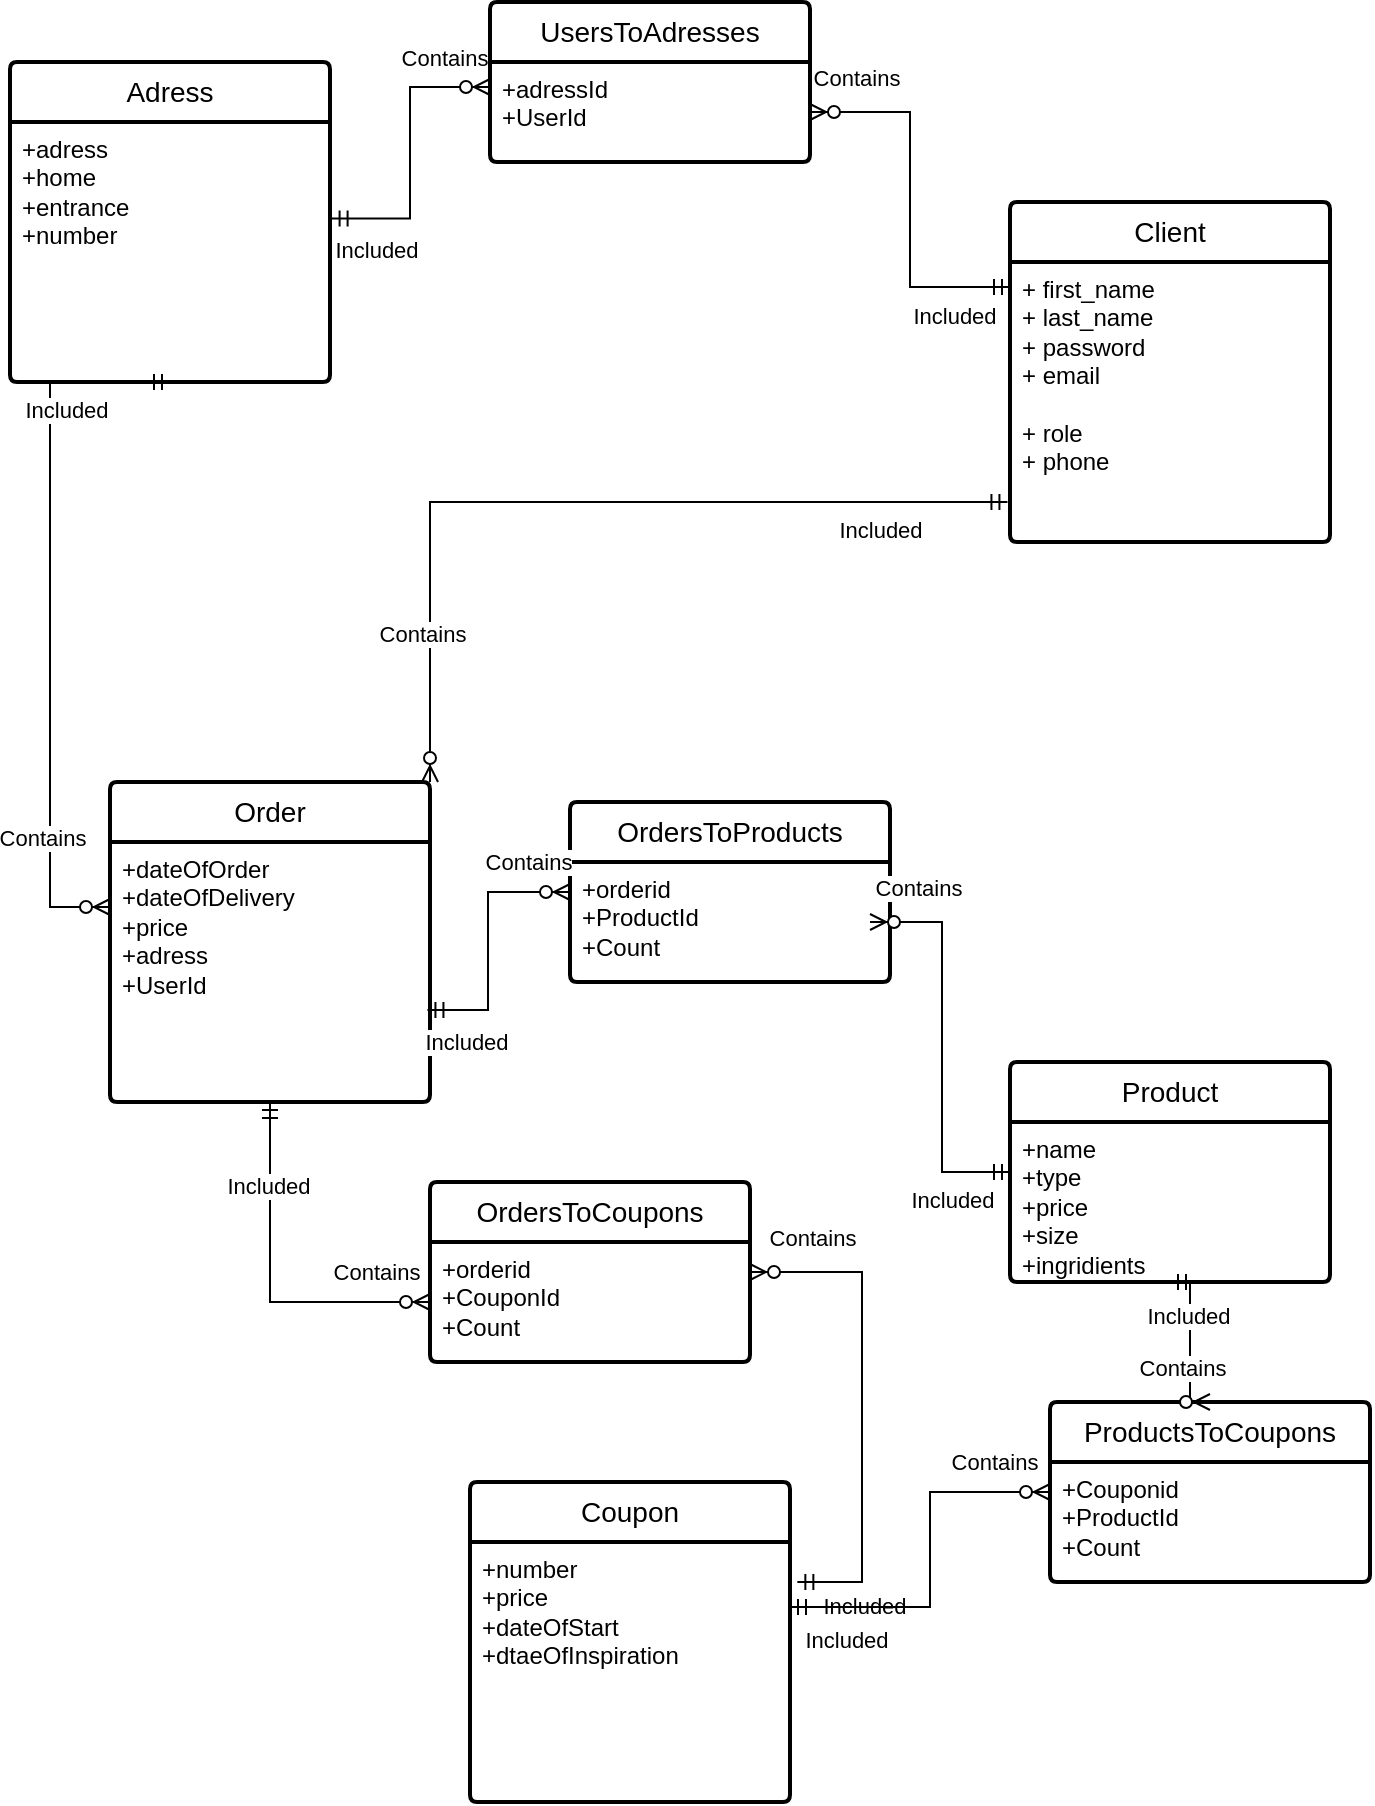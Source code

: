 <mxfile version="22.1.11" type="device">
  <diagram name="Страница — 1" id="j8NeaPQq4FaoW0YNu0MQ">
    <mxGraphModel dx="3069" dy="2391" grid="1" gridSize="10" guides="1" tooltips="1" connect="1" arrows="1" fold="1" page="1" pageScale="1" pageWidth="827" pageHeight="1169" math="0" shadow="0">
      <root>
        <mxCell id="0" />
        <mxCell id="1" parent="0" />
        <mxCell id="s82BNTiHbq3g5wNBVeE_-1" value="Client" style="swimlane;childLayout=stackLayout;horizontal=1;startSize=30;horizontalStack=0;rounded=1;fontSize=14;fontStyle=0;strokeWidth=2;resizeParent=0;resizeLast=1;shadow=0;dashed=0;align=center;arcSize=4;whiteSpace=wrap;html=1;" parent="1" vertex="1">
          <mxGeometry x="500" y="80" width="160" height="170" as="geometry" />
        </mxCell>
        <mxCell id="s82BNTiHbq3g5wNBVeE_-2" value="+ first_name&lt;br&gt;+ last_name&lt;br&gt;+ password&lt;br&gt;+ email&lt;br&gt;&lt;br&gt;+ role&lt;br&gt;+ phone" style="align=left;strokeColor=none;fillColor=none;spacingLeft=4;fontSize=12;verticalAlign=top;resizable=0;rotatable=0;part=1;html=1;" parent="s82BNTiHbq3g5wNBVeE_-1" vertex="1">
          <mxGeometry y="30" width="160" height="140" as="geometry" />
        </mxCell>
        <mxCell id="GTcmixg37_vYdclQBQrY-1" value="" style="fontSize=12;html=1;endArrow=ERzeroToMany;startArrow=ERmandOne;rounded=0;edgeStyle=elbowEdgeStyle;entryX=1;entryY=0;entryDx=0;entryDy=0;exitX=-0.008;exitY=0.857;exitDx=0;exitDy=0;exitPerimeter=0;" parent="1" source="s82BNTiHbq3g5wNBVeE_-2" target="GTcmixg37_vYdclQBQrY-4" edge="1">
          <mxGeometry width="100" height="100" relative="1" as="geometry">
            <mxPoint x="90" y="245" as="sourcePoint" />
            <mxPoint x="500" y="200" as="targetPoint" />
            <Array as="points">
              <mxPoint x="210" y="285" />
            </Array>
          </mxGeometry>
        </mxCell>
        <mxCell id="GTcmixg37_vYdclQBQrY-2" value="Contains" style="edgeLabel;html=1;align=center;verticalAlign=middle;resizable=0;points=[];" parent="GTcmixg37_vYdclQBQrY-1" vertex="1" connectable="0">
          <mxGeometry x="0.726" y="-1" relative="1" as="geometry">
            <mxPoint x="-3" y="-16" as="offset" />
          </mxGeometry>
        </mxCell>
        <mxCell id="GTcmixg37_vYdclQBQrY-3" value="Included" style="edgeLabel;html=1;align=center;verticalAlign=middle;resizable=0;points=[];" parent="GTcmixg37_vYdclQBQrY-1" vertex="1" connectable="0">
          <mxGeometry x="-0.704" y="-1" relative="1" as="geometry">
            <mxPoint y="15" as="offset" />
          </mxGeometry>
        </mxCell>
        <mxCell id="GTcmixg37_vYdclQBQrY-4" value="Order" style="swimlane;childLayout=stackLayout;horizontal=1;startSize=30;horizontalStack=0;rounded=1;fontSize=14;fontStyle=0;strokeWidth=2;resizeParent=0;resizeLast=1;shadow=0;dashed=0;align=center;arcSize=4;whiteSpace=wrap;html=1;" parent="1" vertex="1">
          <mxGeometry x="50" y="370" width="160" height="160" as="geometry" />
        </mxCell>
        <mxCell id="GTcmixg37_vYdclQBQrY-5" value="+dateOfOrder&lt;br&gt;+dateOfDelivery&lt;br&gt;+price&lt;br&gt;+adress&lt;br&gt;+UserId" style="align=left;strokeColor=none;fillColor=none;spacingLeft=4;fontSize=12;verticalAlign=top;resizable=0;rotatable=0;part=1;html=1;" parent="GTcmixg37_vYdclQBQrY-4" vertex="1">
          <mxGeometry y="30" width="160" height="130" as="geometry" />
        </mxCell>
        <mxCell id="GTcmixg37_vYdclQBQrY-8" value="Product" style="swimlane;childLayout=stackLayout;horizontal=1;startSize=30;horizontalStack=0;rounded=1;fontSize=14;fontStyle=0;strokeWidth=2;resizeParent=0;resizeLast=1;shadow=0;dashed=0;align=center;arcSize=4;whiteSpace=wrap;html=1;" parent="1" vertex="1">
          <mxGeometry x="500" y="510" width="160" height="110" as="geometry" />
        </mxCell>
        <mxCell id="GTcmixg37_vYdclQBQrY-9" value="+name&lt;br&gt;+type&lt;br&gt;+price&lt;br&gt;+size&lt;br&gt;+ingridients" style="align=left;strokeColor=none;fillColor=none;spacingLeft=4;fontSize=12;verticalAlign=top;resizable=0;rotatable=0;part=1;html=1;" parent="GTcmixg37_vYdclQBQrY-8" vertex="1">
          <mxGeometry y="30" width="160" height="80" as="geometry" />
        </mxCell>
        <mxCell id="GTcmixg37_vYdclQBQrY-20" value="Coupon" style="swimlane;childLayout=stackLayout;horizontal=1;startSize=30;horizontalStack=0;rounded=1;fontSize=14;fontStyle=0;strokeWidth=2;resizeParent=0;resizeLast=1;shadow=0;dashed=0;align=center;arcSize=4;whiteSpace=wrap;html=1;" parent="1" vertex="1">
          <mxGeometry x="230" y="720" width="160" height="160" as="geometry" />
        </mxCell>
        <mxCell id="GTcmixg37_vYdclQBQrY-21" value="+number&lt;br&gt;+price&lt;br&gt;+dateOfStart&lt;br&gt;+dtaeOfInspiration" style="align=left;strokeColor=none;fillColor=none;spacingLeft=4;fontSize=12;verticalAlign=top;resizable=0;rotatable=0;part=1;html=1;" parent="GTcmixg37_vYdclQBQrY-20" vertex="1">
          <mxGeometry y="30" width="160" height="130" as="geometry" />
        </mxCell>
        <mxCell id="GTcmixg37_vYdclQBQrY-27" value="Adress" style="swimlane;childLayout=stackLayout;horizontal=1;startSize=30;horizontalStack=0;rounded=1;fontSize=14;fontStyle=0;strokeWidth=2;resizeParent=0;resizeLast=1;shadow=0;dashed=0;align=center;arcSize=4;whiteSpace=wrap;html=1;" parent="1" vertex="1">
          <mxGeometry y="10" width="160" height="160" as="geometry" />
        </mxCell>
        <mxCell id="GTcmixg37_vYdclQBQrY-28" value="+adress&lt;br&gt;+home&lt;br&gt;+entrance&lt;br&gt;+number&lt;br&gt;" style="align=left;strokeColor=none;fillColor=none;spacingLeft=4;fontSize=12;verticalAlign=top;resizable=0;rotatable=0;part=1;html=1;" parent="GTcmixg37_vYdclQBQrY-27" vertex="1">
          <mxGeometry y="30" width="160" height="130" as="geometry" />
        </mxCell>
        <mxCell id="GTcmixg37_vYdclQBQrY-29" value="" style="fontSize=12;html=1;endArrow=ERzeroToMany;startArrow=ERmandOne;rounded=0;edgeStyle=elbowEdgeStyle;exitX=1.005;exitY=0.371;exitDx=0;exitDy=0;exitPerimeter=0;entryX=0;entryY=0.25;entryDx=0;entryDy=0;" parent="1" source="GTcmixg37_vYdclQBQrY-28" target="vJm-HgHADTFW0kuAcxGC-2" edge="1">
          <mxGeometry width="100" height="100" relative="1" as="geometry">
            <mxPoint x="324" y="225" as="sourcePoint" />
            <mxPoint x="340" y="30" as="targetPoint" />
            <Array as="points">
              <mxPoint x="200" y="70" />
              <mxPoint x="300" y="80" />
            </Array>
          </mxGeometry>
        </mxCell>
        <mxCell id="GTcmixg37_vYdclQBQrY-30" value="Contains" style="edgeLabel;html=1;align=center;verticalAlign=middle;resizable=0;points=[];" parent="GTcmixg37_vYdclQBQrY-29" vertex="1" connectable="0">
          <mxGeometry x="0.726" y="-1" relative="1" as="geometry">
            <mxPoint x="-3" y="-16" as="offset" />
          </mxGeometry>
        </mxCell>
        <mxCell id="GTcmixg37_vYdclQBQrY-31" value="Included" style="edgeLabel;html=1;align=center;verticalAlign=middle;resizable=0;points=[];" parent="GTcmixg37_vYdclQBQrY-29" vertex="1" connectable="0">
          <mxGeometry x="-0.704" y="-1" relative="1" as="geometry">
            <mxPoint y="15" as="offset" />
          </mxGeometry>
        </mxCell>
        <mxCell id="GTcmixg37_vYdclQBQrY-32" value="" style="fontSize=12;html=1;endArrow=ERzeroToMany;startArrow=ERmandOne;rounded=0;edgeStyle=elbowEdgeStyle;entryX=0;entryY=0.25;entryDx=0;entryDy=0;exitX=0.5;exitY=1;exitDx=0;exitDy=0;" parent="1" source="GTcmixg37_vYdclQBQrY-28" target="GTcmixg37_vYdclQBQrY-5" edge="1">
          <mxGeometry width="100" height="100" relative="1" as="geometry">
            <mxPoint x="50" y="435" as="sourcePoint" />
            <mxPoint x="230" y="340" as="targetPoint" />
            <Array as="points">
              <mxPoint x="20" y="310" />
            </Array>
          </mxGeometry>
        </mxCell>
        <mxCell id="GTcmixg37_vYdclQBQrY-33" value="Contains" style="edgeLabel;html=1;align=center;verticalAlign=middle;resizable=0;points=[];" parent="GTcmixg37_vYdclQBQrY-32" vertex="1" connectable="0">
          <mxGeometry x="0.726" y="-1" relative="1" as="geometry">
            <mxPoint x="-3" y="-16" as="offset" />
          </mxGeometry>
        </mxCell>
        <mxCell id="GTcmixg37_vYdclQBQrY-34" value="Included" style="edgeLabel;html=1;align=center;verticalAlign=middle;resizable=0;points=[];" parent="GTcmixg37_vYdclQBQrY-32" vertex="1" connectable="0">
          <mxGeometry x="-0.704" y="-1" relative="1" as="geometry">
            <mxPoint y="15" as="offset" />
          </mxGeometry>
        </mxCell>
        <mxCell id="vJm-HgHADTFW0kuAcxGC-1" value="UsersToAdresses" style="swimlane;childLayout=stackLayout;horizontal=1;startSize=30;horizontalStack=0;rounded=1;fontSize=14;fontStyle=0;strokeWidth=2;resizeParent=0;resizeLast=1;shadow=0;dashed=0;align=center;arcSize=4;whiteSpace=wrap;html=1;" parent="1" vertex="1">
          <mxGeometry x="240" y="-20" width="160" height="80" as="geometry" />
        </mxCell>
        <mxCell id="vJm-HgHADTFW0kuAcxGC-2" value="+adressId&lt;br&gt;+UserId" style="align=left;strokeColor=none;fillColor=none;spacingLeft=4;fontSize=12;verticalAlign=top;resizable=0;rotatable=0;part=1;html=1;" parent="vJm-HgHADTFW0kuAcxGC-1" vertex="1">
          <mxGeometry y="30" width="160" height="50" as="geometry" />
        </mxCell>
        <mxCell id="vJm-HgHADTFW0kuAcxGC-3" value="" style="fontSize=12;html=1;endArrow=ERzeroToMany;startArrow=ERmandOne;rounded=0;edgeStyle=elbowEdgeStyle;exitX=0;exitY=0.25;exitDx=0;exitDy=0;entryX=1;entryY=0.5;entryDx=0;entryDy=0;" parent="1" source="s82BNTiHbq3g5wNBVeE_-1" target="vJm-HgHADTFW0kuAcxGC-2" edge="1">
          <mxGeometry width="100" height="100" relative="1" as="geometry">
            <mxPoint x="171" y="98" as="sourcePoint" />
            <mxPoint x="264" y="13" as="targetPoint" />
            <Array as="points">
              <mxPoint x="450" y="80" />
              <mxPoint x="310" y="90" />
            </Array>
          </mxGeometry>
        </mxCell>
        <mxCell id="vJm-HgHADTFW0kuAcxGC-4" value="Contains" style="edgeLabel;html=1;align=center;verticalAlign=middle;resizable=0;points=[];" parent="vJm-HgHADTFW0kuAcxGC-3" vertex="1" connectable="0">
          <mxGeometry x="0.726" y="-1" relative="1" as="geometry">
            <mxPoint x="-3" y="-16" as="offset" />
          </mxGeometry>
        </mxCell>
        <mxCell id="vJm-HgHADTFW0kuAcxGC-5" value="Included" style="edgeLabel;html=1;align=center;verticalAlign=middle;resizable=0;points=[];" parent="vJm-HgHADTFW0kuAcxGC-3" vertex="1" connectable="0">
          <mxGeometry x="-0.704" y="-1" relative="1" as="geometry">
            <mxPoint y="15" as="offset" />
          </mxGeometry>
        </mxCell>
        <mxCell id="vJm-HgHADTFW0kuAcxGC-7" value="OrdersToProducts" style="swimlane;childLayout=stackLayout;horizontal=1;startSize=30;horizontalStack=0;rounded=1;fontSize=14;fontStyle=0;strokeWidth=2;resizeParent=0;resizeLast=1;shadow=0;dashed=0;align=center;arcSize=4;whiteSpace=wrap;html=1;" parent="1" vertex="1">
          <mxGeometry x="280" y="380" width="160" height="90" as="geometry" />
        </mxCell>
        <mxCell id="vJm-HgHADTFW0kuAcxGC-9" value="" style="fontSize=12;html=1;endArrow=ERzeroToMany;startArrow=ERmandOne;rounded=0;edgeStyle=elbowEdgeStyle;exitX=0;exitY=0.5;exitDx=0;exitDy=0;entryX=1;entryY=0.5;entryDx=0;entryDy=0;" parent="vJm-HgHADTFW0kuAcxGC-7" source="GTcmixg37_vYdclQBQrY-8" edge="1">
          <mxGeometry width="100" height="100" relative="1" as="geometry">
            <mxPoint x="236" y="148" as="sourcePoint" />
            <mxPoint x="150" y="60" as="targetPoint" />
            <Array as="points">
              <mxPoint x="186" y="105" />
              <mxPoint x="46" y="115" />
            </Array>
          </mxGeometry>
        </mxCell>
        <mxCell id="vJm-HgHADTFW0kuAcxGC-10" value="Contains" style="edgeLabel;html=1;align=center;verticalAlign=middle;resizable=0;points=[];" parent="vJm-HgHADTFW0kuAcxGC-9" vertex="1" connectable="0">
          <mxGeometry x="0.726" y="-1" relative="1" as="geometry">
            <mxPoint x="-3" y="-16" as="offset" />
          </mxGeometry>
        </mxCell>
        <mxCell id="vJm-HgHADTFW0kuAcxGC-11" value="Included" style="edgeLabel;html=1;align=center;verticalAlign=middle;resizable=0;points=[];" parent="vJm-HgHADTFW0kuAcxGC-9" vertex="1" connectable="0">
          <mxGeometry x="-0.704" y="-1" relative="1" as="geometry">
            <mxPoint y="15" as="offset" />
          </mxGeometry>
        </mxCell>
        <mxCell id="vJm-HgHADTFW0kuAcxGC-8" value="+orderid&lt;br&gt;+ProductId&lt;br&gt;+Count" style="align=left;strokeColor=none;fillColor=none;spacingLeft=4;fontSize=12;verticalAlign=top;resizable=0;rotatable=0;part=1;html=1;" parent="vJm-HgHADTFW0kuAcxGC-7" vertex="1">
          <mxGeometry y="30" width="160" height="60" as="geometry" />
        </mxCell>
        <mxCell id="vJm-HgHADTFW0kuAcxGC-12" value="" style="fontSize=12;html=1;endArrow=ERzeroToMany;startArrow=ERmandOne;rounded=0;edgeStyle=elbowEdgeStyle;exitX=0.992;exitY=0.646;exitDx=0;exitDy=0;exitPerimeter=0;" parent="1" source="GTcmixg37_vYdclQBQrY-5" edge="1">
          <mxGeometry width="100" height="100" relative="1" as="geometry">
            <mxPoint x="200" y="510" as="sourcePoint" />
            <mxPoint x="280" y="425" as="targetPoint" />
            <Array as="points">
              <mxPoint x="239" y="492" />
              <mxPoint x="339" y="502" />
            </Array>
          </mxGeometry>
        </mxCell>
        <mxCell id="vJm-HgHADTFW0kuAcxGC-13" value="Contains" style="edgeLabel;html=1;align=center;verticalAlign=middle;resizable=0;points=[];" parent="vJm-HgHADTFW0kuAcxGC-12" vertex="1" connectable="0">
          <mxGeometry x="0.726" y="-1" relative="1" as="geometry">
            <mxPoint x="-3" y="-16" as="offset" />
          </mxGeometry>
        </mxCell>
        <mxCell id="vJm-HgHADTFW0kuAcxGC-14" value="Included" style="edgeLabel;html=1;align=center;verticalAlign=middle;resizable=0;points=[];" parent="vJm-HgHADTFW0kuAcxGC-12" vertex="1" connectable="0">
          <mxGeometry x="-0.704" y="-1" relative="1" as="geometry">
            <mxPoint y="15" as="offset" />
          </mxGeometry>
        </mxCell>
        <mxCell id="vJm-HgHADTFW0kuAcxGC-16" value="OrdersToCoupons" style="swimlane;childLayout=stackLayout;horizontal=1;startSize=30;horizontalStack=0;rounded=1;fontSize=14;fontStyle=0;strokeWidth=2;resizeParent=0;resizeLast=1;shadow=0;dashed=0;align=center;arcSize=4;whiteSpace=wrap;html=1;" parent="1" vertex="1">
          <mxGeometry x="210" y="570" width="160" height="90" as="geometry" />
        </mxCell>
        <mxCell id="vJm-HgHADTFW0kuAcxGC-20" value="+orderid&lt;br&gt;+CouponId&lt;br&gt;+Count" style="align=left;strokeColor=none;fillColor=none;spacingLeft=4;fontSize=12;verticalAlign=top;resizable=0;rotatable=0;part=1;html=1;" parent="vJm-HgHADTFW0kuAcxGC-16" vertex="1">
          <mxGeometry y="30" width="160" height="60" as="geometry" />
        </mxCell>
        <mxCell id="vJm-HgHADTFW0kuAcxGC-17" value="" style="fontSize=12;html=1;endArrow=ERzeroToMany;startArrow=ERmandOne;rounded=0;edgeStyle=elbowEdgeStyle;exitX=1.023;exitY=0.154;exitDx=0;exitDy=0;exitPerimeter=0;entryX=1;entryY=0.25;entryDx=0;entryDy=0;" parent="1" source="GTcmixg37_vYdclQBQrY-21" target="vJm-HgHADTFW0kuAcxGC-20" edge="1">
          <mxGeometry width="100" height="100" relative="1" as="geometry">
            <mxPoint x="476" y="718" as="sourcePoint" />
            <mxPoint x="480" y="630" as="targetPoint" />
            <Array as="points">
              <mxPoint x="426" y="675" />
              <mxPoint x="286" y="685" />
            </Array>
          </mxGeometry>
        </mxCell>
        <mxCell id="vJm-HgHADTFW0kuAcxGC-18" value="Contains" style="edgeLabel;html=1;align=center;verticalAlign=middle;resizable=0;points=[];" parent="vJm-HgHADTFW0kuAcxGC-17" vertex="1" connectable="0">
          <mxGeometry x="0.726" y="-1" relative="1" as="geometry">
            <mxPoint x="-3" y="-16" as="offset" />
          </mxGeometry>
        </mxCell>
        <mxCell id="vJm-HgHADTFW0kuAcxGC-19" value="Included" style="edgeLabel;html=1;align=center;verticalAlign=middle;resizable=0;points=[];" parent="vJm-HgHADTFW0kuAcxGC-17" vertex="1" connectable="0">
          <mxGeometry x="-0.704" y="-1" relative="1" as="geometry">
            <mxPoint y="15" as="offset" />
          </mxGeometry>
        </mxCell>
        <mxCell id="vJm-HgHADTFW0kuAcxGC-22" value="" style="fontSize=12;html=1;endArrow=ERzeroToMany;startArrow=ERmandOne;rounded=0;edgeStyle=elbowEdgeStyle;exitX=0.5;exitY=1;exitDx=0;exitDy=0;entryX=0;entryY=0.5;entryDx=0;entryDy=0;" parent="1" source="GTcmixg37_vYdclQBQrY-5" target="vJm-HgHADTFW0kuAcxGC-20" edge="1">
          <mxGeometry width="100" height="100" relative="1" as="geometry">
            <mxPoint x="404" y="780" as="sourcePoint" />
            <mxPoint x="410" y="625" as="targetPoint" />
            <Array as="points">
              <mxPoint x="130" y="610" />
              <mxPoint x="296" y="695" />
            </Array>
          </mxGeometry>
        </mxCell>
        <mxCell id="vJm-HgHADTFW0kuAcxGC-23" value="Contains" style="edgeLabel;html=1;align=center;verticalAlign=middle;resizable=0;points=[];" parent="vJm-HgHADTFW0kuAcxGC-22" vertex="1" connectable="0">
          <mxGeometry x="0.726" y="-1" relative="1" as="geometry">
            <mxPoint x="-3" y="-16" as="offset" />
          </mxGeometry>
        </mxCell>
        <mxCell id="vJm-HgHADTFW0kuAcxGC-24" value="Included" style="edgeLabel;html=1;align=center;verticalAlign=middle;resizable=0;points=[];" parent="vJm-HgHADTFW0kuAcxGC-22" vertex="1" connectable="0">
          <mxGeometry x="-0.704" y="-1" relative="1" as="geometry">
            <mxPoint y="15" as="offset" />
          </mxGeometry>
        </mxCell>
        <mxCell id="vJm-HgHADTFW0kuAcxGC-43" value="ProductsToCoupons" style="swimlane;childLayout=stackLayout;horizontal=1;startSize=30;horizontalStack=0;rounded=1;fontSize=14;fontStyle=0;strokeWidth=2;resizeParent=0;resizeLast=1;shadow=0;dashed=0;align=center;arcSize=4;whiteSpace=wrap;html=1;" parent="1" vertex="1">
          <mxGeometry x="520" y="680" width="160" height="90" as="geometry" />
        </mxCell>
        <mxCell id="vJm-HgHADTFW0kuAcxGC-44" value="+Couponid&lt;br&gt;+ProductId&lt;br&gt;+Count" style="align=left;strokeColor=none;fillColor=none;spacingLeft=4;fontSize=12;verticalAlign=top;resizable=0;rotatable=0;part=1;html=1;" parent="vJm-HgHADTFW0kuAcxGC-43" vertex="1">
          <mxGeometry y="30" width="160" height="60" as="geometry" />
        </mxCell>
        <mxCell id="vJm-HgHADTFW0kuAcxGC-45" value="" style="fontSize=12;html=1;endArrow=ERzeroToMany;startArrow=ERmandOne;rounded=0;edgeStyle=elbowEdgeStyle;exitX=1;exitY=0.25;exitDx=0;exitDy=0;entryX=0;entryY=0.5;entryDx=0;entryDy=0;" parent="1" source="GTcmixg37_vYdclQBQrY-21" target="vJm-HgHADTFW0kuAcxGC-43" edge="1">
          <mxGeometry width="100" height="100" relative="1" as="geometry">
            <mxPoint x="500" y="995" as="sourcePoint" />
            <mxPoint x="430" y="870" as="targetPoint" />
            <Array as="points">
              <mxPoint x="460" y="780" />
              <mxPoint x="326" y="925" />
            </Array>
          </mxGeometry>
        </mxCell>
        <mxCell id="vJm-HgHADTFW0kuAcxGC-46" value="Contains" style="edgeLabel;html=1;align=center;verticalAlign=middle;resizable=0;points=[];" parent="vJm-HgHADTFW0kuAcxGC-45" vertex="1" connectable="0">
          <mxGeometry x="0.726" y="-1" relative="1" as="geometry">
            <mxPoint x="-3" y="-16" as="offset" />
          </mxGeometry>
        </mxCell>
        <mxCell id="vJm-HgHADTFW0kuAcxGC-47" value="Included" style="edgeLabel;html=1;align=center;verticalAlign=middle;resizable=0;points=[];" parent="vJm-HgHADTFW0kuAcxGC-45" vertex="1" connectable="0">
          <mxGeometry x="-0.704" y="-1" relative="1" as="geometry">
            <mxPoint y="15" as="offset" />
          </mxGeometry>
        </mxCell>
        <mxCell id="vJm-HgHADTFW0kuAcxGC-48" value="" style="fontSize=12;html=1;endArrow=ERzeroToMany;startArrow=ERmandOne;rounded=0;edgeStyle=elbowEdgeStyle;exitX=0.5;exitY=1;exitDx=0;exitDy=0;entryX=0.5;entryY=0;entryDx=0;entryDy=0;" parent="1" source="GTcmixg37_vYdclQBQrY-9" target="vJm-HgHADTFW0kuAcxGC-43" edge="1">
          <mxGeometry width="100" height="100" relative="1" as="geometry">
            <mxPoint x="520" y="585" as="sourcePoint" />
            <mxPoint x="450" y="460" as="targetPoint" />
            <Array as="points">
              <mxPoint x="590" y="650" />
              <mxPoint x="346" y="515" />
            </Array>
          </mxGeometry>
        </mxCell>
        <mxCell id="vJm-HgHADTFW0kuAcxGC-49" value="Contains" style="edgeLabel;html=1;align=center;verticalAlign=middle;resizable=0;points=[];" parent="vJm-HgHADTFW0kuAcxGC-48" vertex="1" connectable="0">
          <mxGeometry x="0.726" y="-1" relative="1" as="geometry">
            <mxPoint x="-3" y="-16" as="offset" />
          </mxGeometry>
        </mxCell>
        <mxCell id="vJm-HgHADTFW0kuAcxGC-50" value="Included" style="edgeLabel;html=1;align=center;verticalAlign=middle;resizable=0;points=[];" parent="vJm-HgHADTFW0kuAcxGC-48" vertex="1" connectable="0">
          <mxGeometry x="-0.704" y="-1" relative="1" as="geometry">
            <mxPoint y="15" as="offset" />
          </mxGeometry>
        </mxCell>
      </root>
    </mxGraphModel>
  </diagram>
</mxfile>
